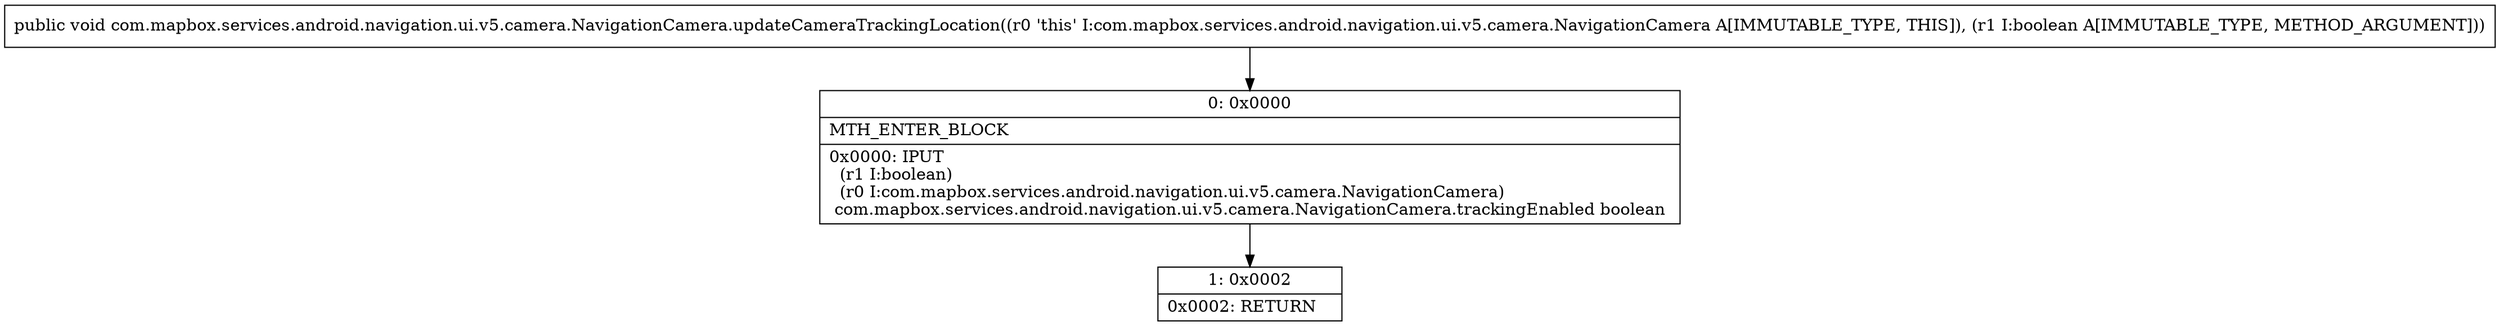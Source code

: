 digraph "CFG forcom.mapbox.services.android.navigation.ui.v5.camera.NavigationCamera.updateCameraTrackingLocation(Z)V" {
Node_0 [shape=record,label="{0\:\ 0x0000|MTH_ENTER_BLOCK\l|0x0000: IPUT  \l  (r1 I:boolean)\l  (r0 I:com.mapbox.services.android.navigation.ui.v5.camera.NavigationCamera)\l com.mapbox.services.android.navigation.ui.v5.camera.NavigationCamera.trackingEnabled boolean \l}"];
Node_1 [shape=record,label="{1\:\ 0x0002|0x0002: RETURN   \l}"];
MethodNode[shape=record,label="{public void com.mapbox.services.android.navigation.ui.v5.camera.NavigationCamera.updateCameraTrackingLocation((r0 'this' I:com.mapbox.services.android.navigation.ui.v5.camera.NavigationCamera A[IMMUTABLE_TYPE, THIS]), (r1 I:boolean A[IMMUTABLE_TYPE, METHOD_ARGUMENT])) }"];
MethodNode -> Node_0;
Node_0 -> Node_1;
}

